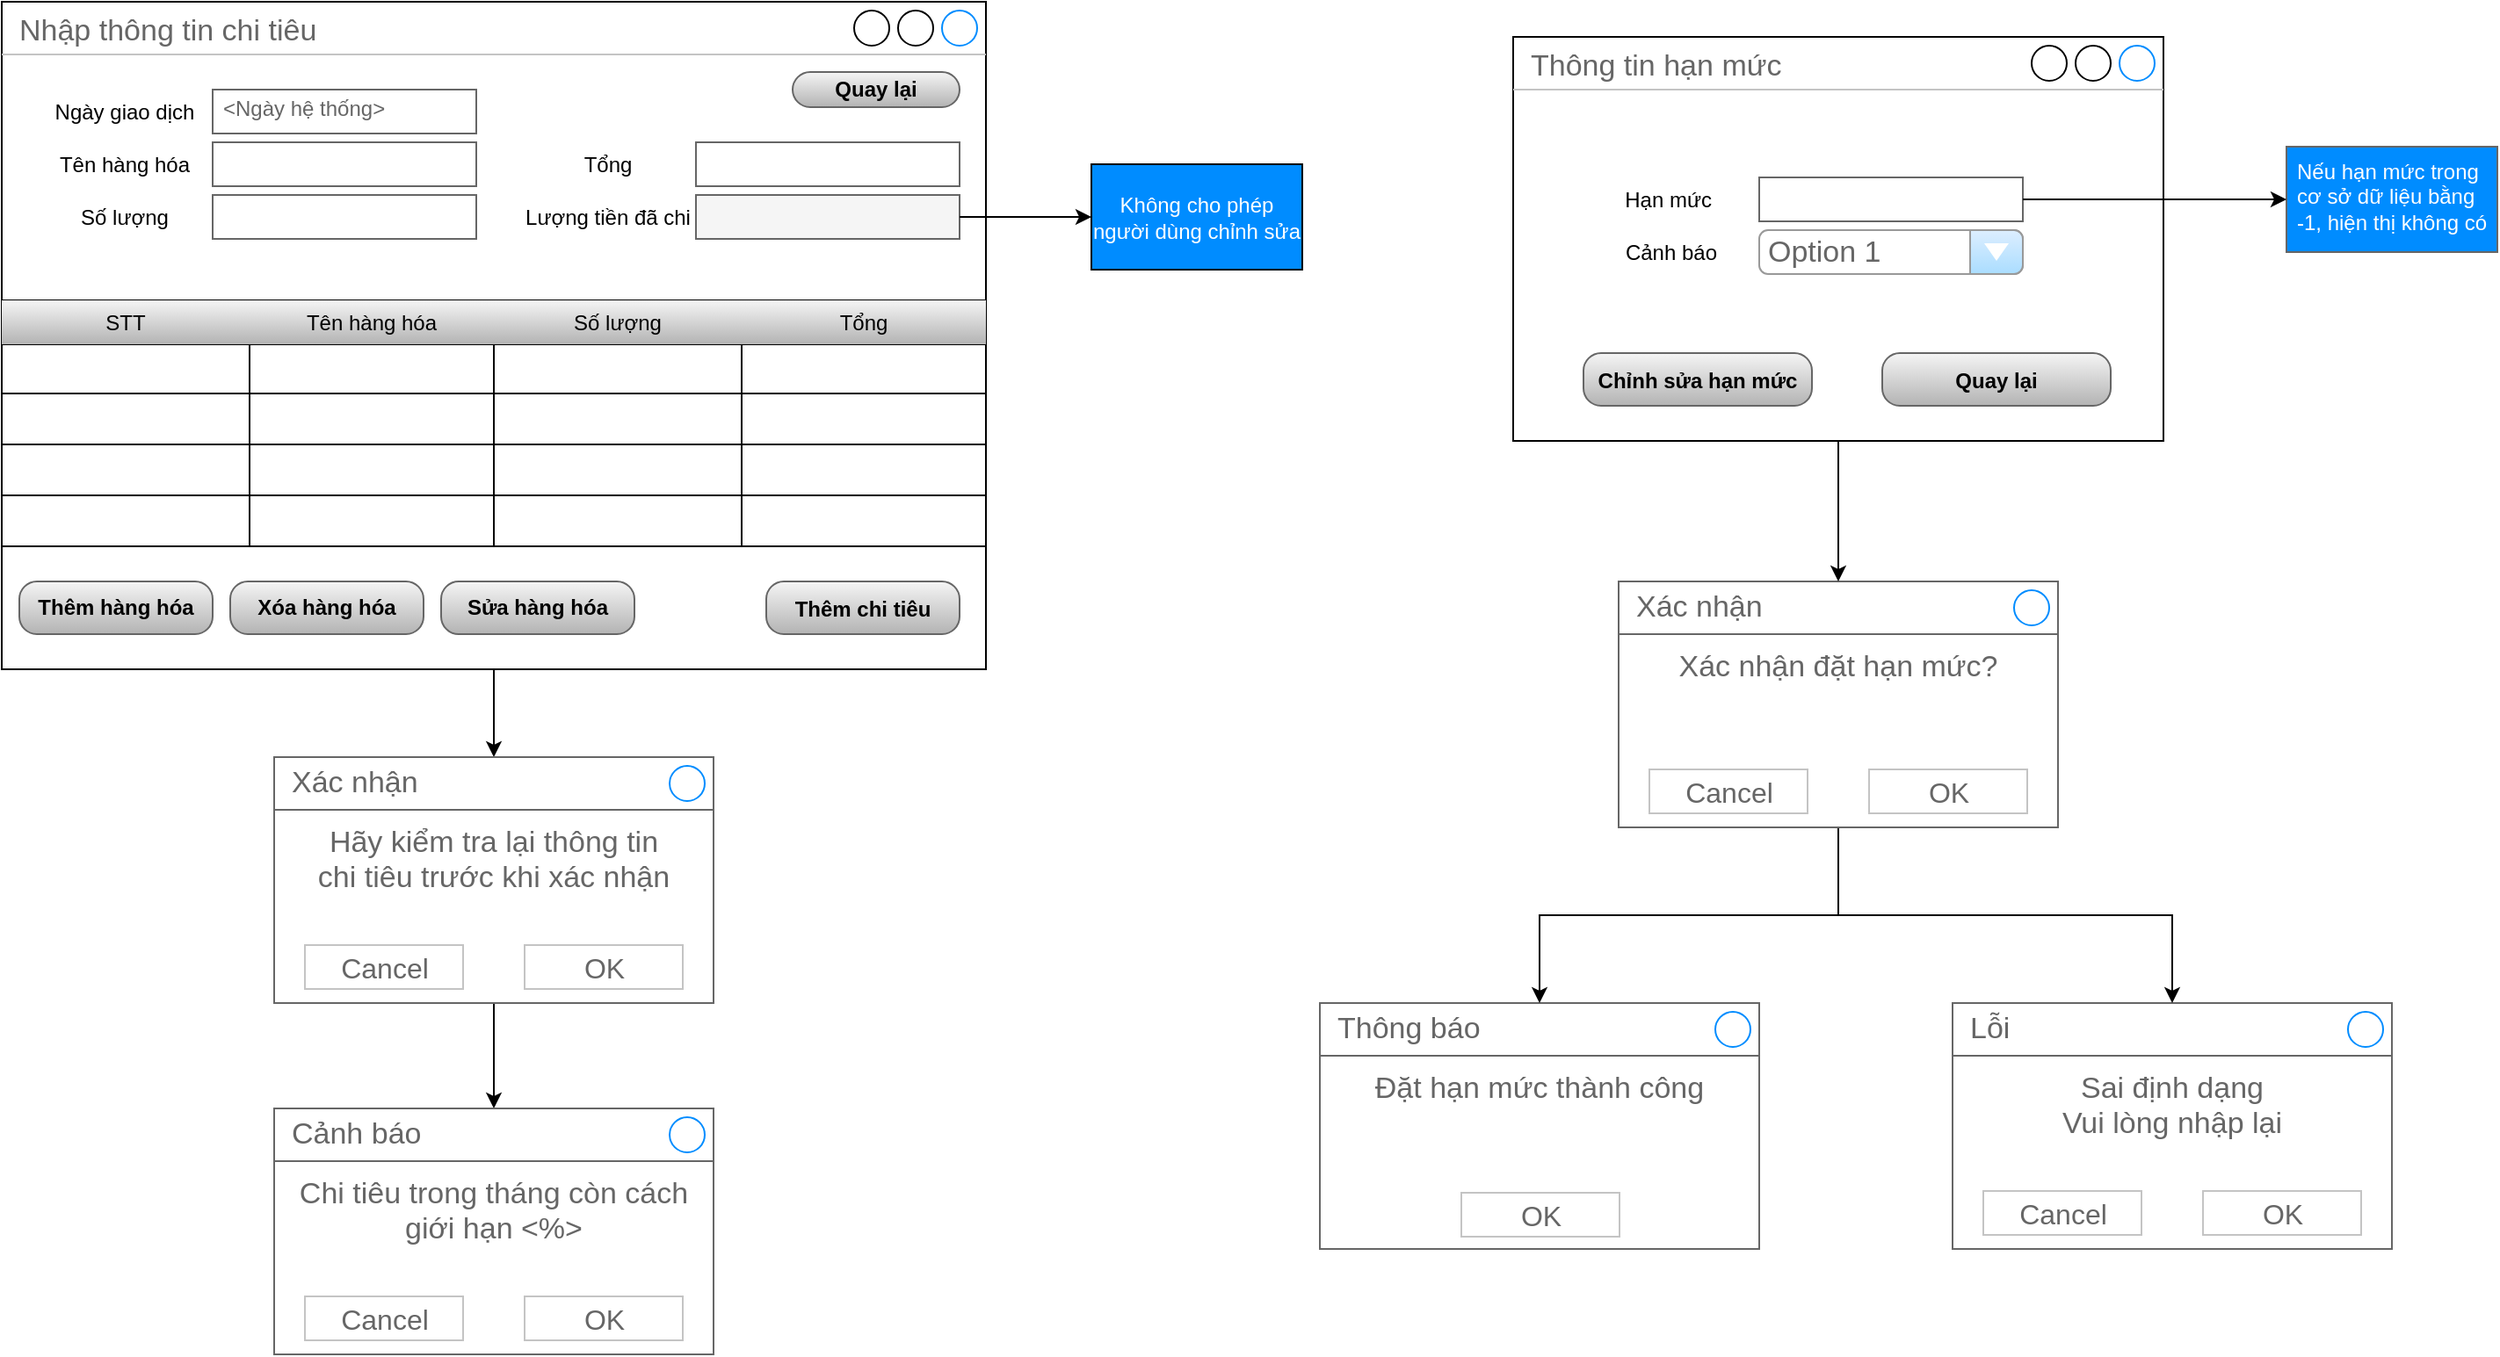 <mxfile version="14.7.3" type="github">
  <diagram id="RMA0gpW58A4giQYbhMxl" name="Page-1">
    <mxGraphModel dx="868" dy="450" grid="1" gridSize="10" guides="1" tooltips="1" connect="1" arrows="1" fold="1" page="1" pageScale="1" pageWidth="850" pageHeight="1100" math="0" shadow="0">
      <root>
        <mxCell id="0" />
        <mxCell id="1" parent="0" />
        <mxCell id="KsnyNKV8xD6eK6TbKihS-121" style="edgeStyle=orthogonalEdgeStyle;rounded=0;orthogonalLoop=1;jettySize=auto;html=1;fontSize=12;" parent="1" source="bsy1FFPhVirSa5bNv7_C-1" target="KsnyNKV8xD6eK6TbKihS-117" edge="1">
          <mxGeometry relative="1" as="geometry" />
        </mxCell>
        <mxCell id="fEtWrxZ9Q_CUSQm69vdD-6" style="edgeStyle=orthogonalEdgeStyle;rounded=0;orthogonalLoop=1;jettySize=auto;html=1;" edge="1" parent="1" source="KsnyNKV8xD6eK6TbKihS-116" target="fEtWrxZ9Q_CUSQm69vdD-1">
          <mxGeometry relative="1" as="geometry" />
        </mxCell>
        <mxCell id="KsnyNKV8xD6eK6TbKihS-116" value="Hãy kiểm tra lại thông tin&lt;br&gt;chi tiêu trước khi xác nhận" style="strokeWidth=1;shadow=0;dashed=0;align=center;html=1;shape=mxgraph.mockup.containers.rrect;rSize=0;strokeColor=#666666;fontColor=#666666;fontSize=17;verticalAlign=top;whiteSpace=wrap;fillColor=#ffffff;spacingTop=32;" parent="1" vertex="1">
          <mxGeometry x="245" y="480" width="250" height="140" as="geometry" />
        </mxCell>
        <mxCell id="KsnyNKV8xD6eK6TbKihS-117" value="Xác nhận" style="strokeWidth=1;shadow=0;dashed=0;align=center;html=1;shape=mxgraph.mockup.containers.rrect;rSize=0;fontSize=17;fontColor=#666666;strokeColor=#666666;align=left;spacingLeft=8;fillColor=none;resizeWidth=1;" parent="KsnyNKV8xD6eK6TbKihS-116" vertex="1">
          <mxGeometry width="250" height="30" relative="1" as="geometry" />
        </mxCell>
        <mxCell id="KsnyNKV8xD6eK6TbKihS-118" value="" style="shape=ellipse;strokeColor=#008cff;resizable=0;fillColor=none;html=1;" parent="KsnyNKV8xD6eK6TbKihS-117" vertex="1">
          <mxGeometry x="1" y="0.5" width="20" height="20" relative="1" as="geometry">
            <mxPoint x="-25" y="-10" as="offset" />
          </mxGeometry>
        </mxCell>
        <mxCell id="KsnyNKV8xD6eK6TbKihS-119" value="Cancel" style="strokeWidth=1;shadow=0;dashed=0;align=center;html=1;shape=mxgraph.mockup.containers.rrect;rSize=0;fontSize=16;fontColor=#666666;strokeColor=#c4c4c4;whiteSpace=wrap;fillColor=none;" parent="KsnyNKV8xD6eK6TbKihS-116" vertex="1">
          <mxGeometry x="0.25" y="1" width="90" height="25" relative="1" as="geometry">
            <mxPoint x="-45" y="-33" as="offset" />
          </mxGeometry>
        </mxCell>
        <mxCell id="KsnyNKV8xD6eK6TbKihS-120" value="OK" style="strokeWidth=1;shadow=0;dashed=0;align=center;html=1;shape=mxgraph.mockup.containers.rrect;rSize=0;fontSize=16;fontColor=#666666;strokeColor=#c4c4c4;whiteSpace=wrap;fillColor=none;" parent="KsnyNKV8xD6eK6TbKihS-116" vertex="1">
          <mxGeometry x="0.75" y="1" width="90" height="25" relative="1" as="geometry">
            <mxPoint x="-45" y="-33" as="offset" />
          </mxGeometry>
        </mxCell>
        <mxCell id="KsnyNKV8xD6eK6TbKihS-128" value="&lt;span style=&quot;font-weight: normal&quot;&gt;Không cho phép người dùng chỉnh sửa&lt;/span&gt;" style="whiteSpace=wrap;html=1;shadow=0;dashed=0;fontStyle=1;strokeWidth=1;fillColor=#008CFF;fontColor=#FFFFFF;" parent="1" vertex="1">
          <mxGeometry x="710" y="142.5" width="120" height="60" as="geometry" />
        </mxCell>
        <mxCell id="KsnyNKV8xD6eK6TbKihS-130" value="" style="group" parent="1" vertex="1" connectable="0">
          <mxGeometry x="90" y="50" width="560" height="380" as="geometry" />
        </mxCell>
        <mxCell id="bsy1FFPhVirSa5bNv7_C-1" value="Nhập thông tin chi tiêu" style="strokeWidth=1;shadow=0;dashed=0;align=center;html=1;shape=mxgraph.mockup.containers.window;align=left;verticalAlign=top;spacingLeft=8;strokeColor2=#008cff;strokeColor3=#c4c4c4;fontColor=#666666;mainText=;fontSize=17;labelBackgroundColor=none;" parent="KsnyNKV8xD6eK6TbKihS-130" vertex="1">
          <mxGeometry width="560" height="380" as="geometry" />
        </mxCell>
        <mxCell id="bsy1FFPhVirSa5bNv7_C-2" value="Ngày giao dịch" style="text;html=1;strokeColor=none;fillColor=none;align=center;verticalAlign=middle;whiteSpace=wrap;rounded=0;" parent="KsnyNKV8xD6eK6TbKihS-130" vertex="1">
          <mxGeometry x="20" y="50" width="100" height="25" as="geometry" />
        </mxCell>
        <mxCell id="bsy1FFPhVirSa5bNv7_C-3" value="&amp;lt;Ngày hệ thống&amp;gt;" style="strokeWidth=1;shadow=0;dashed=0;align=center;html=1;shape=mxgraph.mockup.text.textBox;fontColor=#666666;align=left;fontSize=12;spacingLeft=4;spacingTop=-3;strokeColor=#666666;mainText=" parent="KsnyNKV8xD6eK6TbKihS-130" vertex="1">
          <mxGeometry x="120" y="50" width="150" height="25" as="geometry" />
        </mxCell>
        <mxCell id="KsnyNKV8xD6eK6TbKihS-67" value="" style="shape=table;html=1;whiteSpace=wrap;startSize=0;container=1;collapsible=0;childLayout=tableLayout;" parent="KsnyNKV8xD6eK6TbKihS-130" vertex="1">
          <mxGeometry y="170" width="560" height="140" as="geometry" />
        </mxCell>
        <mxCell id="KsnyNKV8xD6eK6TbKihS-68" value="" style="shape=partialRectangle;html=1;whiteSpace=wrap;collapsible=0;dropTarget=0;pointerEvents=0;fillColor=none;top=0;left=0;bottom=0;right=0;points=[[0,0.5],[1,0.5]];portConstraint=eastwest;" parent="KsnyNKV8xD6eK6TbKihS-67" vertex="1">
          <mxGeometry width="560" height="25" as="geometry" />
        </mxCell>
        <mxCell id="KsnyNKV8xD6eK6TbKihS-69" value="STT" style="shape=partialRectangle;html=1;whiteSpace=wrap;connectable=0;overflow=hidden;fillColor=#f5f5f5;top=0;left=0;bottom=0;right=0;strokeColor=#666666;gradientDirection=south;gradientColor=#b3b3b3;" parent="KsnyNKV8xD6eK6TbKihS-68" vertex="1">
          <mxGeometry width="141" height="25" as="geometry" />
        </mxCell>
        <mxCell id="KsnyNKV8xD6eK6TbKihS-70" value="Tên hàng hóa" style="shape=partialRectangle;html=1;whiteSpace=wrap;connectable=0;overflow=hidden;fillColor=#f5f5f5;top=0;left=0;bottom=0;right=0;strokeColor=#666666;gradientDirection=south;gradientColor=#b3b3b3;" parent="KsnyNKV8xD6eK6TbKihS-68" vertex="1">
          <mxGeometry x="141" width="139" height="25" as="geometry" />
        </mxCell>
        <mxCell id="KsnyNKV8xD6eK6TbKihS-71" value="Số lượng" style="shape=partialRectangle;html=1;whiteSpace=wrap;connectable=0;overflow=hidden;fillColor=#f5f5f5;top=0;left=0;bottom=0;right=0;strokeColor=#666666;gradientDirection=south;gradientColor=#b3b3b3;" parent="KsnyNKV8xD6eK6TbKihS-68" vertex="1">
          <mxGeometry x="280" width="141" height="25" as="geometry" />
        </mxCell>
        <mxCell id="KsnyNKV8xD6eK6TbKihS-72" value="Tổng" style="shape=partialRectangle;html=1;whiteSpace=wrap;connectable=0;overflow=hidden;fillColor=#f5f5f5;top=0;left=0;bottom=0;right=0;strokeColor=#666666;gradientDirection=south;gradientColor=#b3b3b3;" parent="KsnyNKV8xD6eK6TbKihS-68" vertex="1">
          <mxGeometry x="421" width="139" height="25" as="geometry" />
        </mxCell>
        <mxCell id="KsnyNKV8xD6eK6TbKihS-73" value="" style="shape=partialRectangle;html=1;whiteSpace=wrap;collapsible=0;dropTarget=0;pointerEvents=0;fillColor=none;top=0;left=0;bottom=0;right=0;points=[[0,0.5],[1,0.5]];portConstraint=eastwest;" parent="KsnyNKV8xD6eK6TbKihS-67" vertex="1">
          <mxGeometry y="25" width="560" height="28" as="geometry" />
        </mxCell>
        <mxCell id="KsnyNKV8xD6eK6TbKihS-74" value="" style="shape=partialRectangle;html=1;whiteSpace=wrap;connectable=0;overflow=hidden;fillColor=none;top=0;left=0;bottom=0;right=0;" parent="KsnyNKV8xD6eK6TbKihS-73" vertex="1">
          <mxGeometry width="141" height="28" as="geometry" />
        </mxCell>
        <mxCell id="KsnyNKV8xD6eK6TbKihS-75" value="" style="shape=partialRectangle;html=1;whiteSpace=wrap;connectable=0;overflow=hidden;fillColor=none;top=0;left=0;bottom=0;right=0;" parent="KsnyNKV8xD6eK6TbKihS-73" vertex="1">
          <mxGeometry x="141" width="139" height="28" as="geometry" />
        </mxCell>
        <mxCell id="KsnyNKV8xD6eK6TbKihS-76" value="" style="shape=partialRectangle;html=1;whiteSpace=wrap;connectable=0;overflow=hidden;fillColor=none;top=0;left=0;bottom=0;right=0;" parent="KsnyNKV8xD6eK6TbKihS-73" vertex="1">
          <mxGeometry x="280" width="141" height="28" as="geometry" />
        </mxCell>
        <mxCell id="KsnyNKV8xD6eK6TbKihS-77" value="" style="shape=partialRectangle;html=1;whiteSpace=wrap;connectable=0;overflow=hidden;fillColor=none;top=0;left=0;bottom=0;right=0;" parent="KsnyNKV8xD6eK6TbKihS-73" vertex="1">
          <mxGeometry x="421" width="139" height="28" as="geometry" />
        </mxCell>
        <mxCell id="KsnyNKV8xD6eK6TbKihS-78" value="" style="shape=partialRectangle;html=1;whiteSpace=wrap;collapsible=0;dropTarget=0;pointerEvents=0;fillColor=none;top=0;left=0;bottom=0;right=0;points=[[0,0.5],[1,0.5]];portConstraint=eastwest;" parent="KsnyNKV8xD6eK6TbKihS-67" vertex="1">
          <mxGeometry y="53" width="560" height="29" as="geometry" />
        </mxCell>
        <mxCell id="KsnyNKV8xD6eK6TbKihS-79" value="" style="shape=partialRectangle;html=1;whiteSpace=wrap;connectable=0;overflow=hidden;fillColor=none;top=0;left=0;bottom=0;right=0;" parent="KsnyNKV8xD6eK6TbKihS-78" vertex="1">
          <mxGeometry width="141" height="29" as="geometry" />
        </mxCell>
        <mxCell id="KsnyNKV8xD6eK6TbKihS-80" value="" style="shape=partialRectangle;html=1;whiteSpace=wrap;connectable=0;overflow=hidden;fillColor=none;top=0;left=0;bottom=0;right=0;" parent="KsnyNKV8xD6eK6TbKihS-78" vertex="1">
          <mxGeometry x="141" width="139" height="29" as="geometry" />
        </mxCell>
        <mxCell id="KsnyNKV8xD6eK6TbKihS-81" value="" style="shape=partialRectangle;html=1;whiteSpace=wrap;connectable=0;overflow=hidden;fillColor=none;top=0;left=0;bottom=0;right=0;" parent="KsnyNKV8xD6eK6TbKihS-78" vertex="1">
          <mxGeometry x="280" width="141" height="29" as="geometry" />
        </mxCell>
        <mxCell id="KsnyNKV8xD6eK6TbKihS-82" value="" style="shape=partialRectangle;html=1;whiteSpace=wrap;connectable=0;overflow=hidden;fillColor=none;top=0;left=0;bottom=0;right=0;" parent="KsnyNKV8xD6eK6TbKihS-78" vertex="1">
          <mxGeometry x="421" width="139" height="29" as="geometry" />
        </mxCell>
        <mxCell id="KsnyNKV8xD6eK6TbKihS-83" value="" style="shape=partialRectangle;html=1;whiteSpace=wrap;collapsible=0;dropTarget=0;pointerEvents=0;fillColor=none;top=0;left=0;bottom=0;right=0;points=[[0,0.5],[1,0.5]];portConstraint=eastwest;" parent="KsnyNKV8xD6eK6TbKihS-67" vertex="1">
          <mxGeometry y="82" width="560" height="29" as="geometry" />
        </mxCell>
        <mxCell id="KsnyNKV8xD6eK6TbKihS-84" value="" style="shape=partialRectangle;html=1;whiteSpace=wrap;connectable=0;overflow=hidden;fillColor=none;top=0;left=0;bottom=0;right=0;" parent="KsnyNKV8xD6eK6TbKihS-83" vertex="1">
          <mxGeometry width="141" height="29" as="geometry" />
        </mxCell>
        <mxCell id="KsnyNKV8xD6eK6TbKihS-85" value="" style="shape=partialRectangle;html=1;whiteSpace=wrap;connectable=0;overflow=hidden;fillColor=none;top=0;left=0;bottom=0;right=0;" parent="KsnyNKV8xD6eK6TbKihS-83" vertex="1">
          <mxGeometry x="141" width="139" height="29" as="geometry" />
        </mxCell>
        <mxCell id="KsnyNKV8xD6eK6TbKihS-86" value="" style="shape=partialRectangle;html=1;whiteSpace=wrap;connectable=0;overflow=hidden;fillColor=none;top=0;left=0;bottom=0;right=0;" parent="KsnyNKV8xD6eK6TbKihS-83" vertex="1">
          <mxGeometry x="280" width="141" height="29" as="geometry" />
        </mxCell>
        <mxCell id="KsnyNKV8xD6eK6TbKihS-87" value="" style="shape=partialRectangle;html=1;whiteSpace=wrap;connectable=0;overflow=hidden;fillColor=none;top=0;left=0;bottom=0;right=0;" parent="KsnyNKV8xD6eK6TbKihS-83" vertex="1">
          <mxGeometry x="421" width="139" height="29" as="geometry" />
        </mxCell>
        <mxCell id="KsnyNKV8xD6eK6TbKihS-88" value="" style="shape=partialRectangle;html=1;whiteSpace=wrap;collapsible=0;dropTarget=0;pointerEvents=0;fillColor=none;top=0;left=0;bottom=0;right=0;points=[[0,0.5],[1,0.5]];portConstraint=eastwest;" parent="KsnyNKV8xD6eK6TbKihS-67" vertex="1">
          <mxGeometry y="111" width="560" height="29" as="geometry" />
        </mxCell>
        <mxCell id="KsnyNKV8xD6eK6TbKihS-89" value="" style="shape=partialRectangle;html=1;whiteSpace=wrap;connectable=0;overflow=hidden;fillColor=none;top=0;left=0;bottom=0;right=0;" parent="KsnyNKV8xD6eK6TbKihS-88" vertex="1">
          <mxGeometry width="141" height="29" as="geometry" />
        </mxCell>
        <mxCell id="KsnyNKV8xD6eK6TbKihS-90" value="" style="shape=partialRectangle;html=1;whiteSpace=wrap;connectable=0;overflow=hidden;fillColor=none;top=0;left=0;bottom=0;right=0;" parent="KsnyNKV8xD6eK6TbKihS-88" vertex="1">
          <mxGeometry x="141" width="139" height="29" as="geometry" />
        </mxCell>
        <mxCell id="KsnyNKV8xD6eK6TbKihS-91" value="" style="shape=partialRectangle;html=1;whiteSpace=wrap;connectable=0;overflow=hidden;fillColor=none;top=0;left=0;bottom=0;right=0;" parent="KsnyNKV8xD6eK6TbKihS-88" vertex="1">
          <mxGeometry x="280" width="141" height="29" as="geometry" />
        </mxCell>
        <mxCell id="KsnyNKV8xD6eK6TbKihS-92" value="" style="shape=partialRectangle;html=1;whiteSpace=wrap;connectable=0;overflow=hidden;fillColor=none;top=0;left=0;bottom=0;right=0;" parent="KsnyNKV8xD6eK6TbKihS-88" vertex="1">
          <mxGeometry x="421" width="139" height="29" as="geometry" />
        </mxCell>
        <mxCell id="KsnyNKV8xD6eK6TbKihS-100" value="Tên hàng hóa" style="text;html=1;strokeColor=none;fillColor=none;align=center;verticalAlign=middle;whiteSpace=wrap;rounded=0;" parent="KsnyNKV8xD6eK6TbKihS-130" vertex="1">
          <mxGeometry x="20" y="80" width="100" height="25" as="geometry" />
        </mxCell>
        <mxCell id="KsnyNKV8xD6eK6TbKihS-101" value="" style="strokeWidth=1;shadow=0;dashed=0;align=center;html=1;shape=mxgraph.mockup.text.textBox;fontColor=#666666;align=left;fontSize=12;spacingLeft=4;spacingTop=-3;strokeColor=#666666;mainText=" parent="KsnyNKV8xD6eK6TbKihS-130" vertex="1">
          <mxGeometry x="120" y="80" width="150" height="25" as="geometry" />
        </mxCell>
        <mxCell id="KsnyNKV8xD6eK6TbKihS-102" value="Tổng" style="text;html=1;strokeColor=none;fillColor=none;align=center;verticalAlign=middle;whiteSpace=wrap;rounded=0;" parent="KsnyNKV8xD6eK6TbKihS-130" vertex="1">
          <mxGeometry x="295" y="80" width="100" height="25" as="geometry" />
        </mxCell>
        <mxCell id="KsnyNKV8xD6eK6TbKihS-103" value="" style="strokeWidth=1;shadow=0;dashed=0;align=center;html=1;shape=mxgraph.mockup.text.textBox;fontColor=#666666;align=left;fontSize=12;spacingLeft=4;spacingTop=-3;strokeColor=#666666;mainText=" parent="KsnyNKV8xD6eK6TbKihS-130" vertex="1">
          <mxGeometry x="395" y="80" width="150" height="25" as="geometry" />
        </mxCell>
        <mxCell id="KsnyNKV8xD6eK6TbKihS-104" value="Số lượng" style="text;html=1;strokeColor=none;fillColor=none;align=center;verticalAlign=middle;whiteSpace=wrap;rounded=0;" parent="KsnyNKV8xD6eK6TbKihS-130" vertex="1">
          <mxGeometry x="20" y="110" width="100" height="25" as="geometry" />
        </mxCell>
        <mxCell id="KsnyNKV8xD6eK6TbKihS-105" value="" style="strokeWidth=1;shadow=0;dashed=0;align=center;html=1;shape=mxgraph.mockup.text.textBox;fontColor=#666666;align=left;fontSize=12;spacingLeft=4;spacingTop=-3;strokeColor=#666666;mainText=" parent="KsnyNKV8xD6eK6TbKihS-130" vertex="1">
          <mxGeometry x="120" y="110" width="150" height="25" as="geometry" />
        </mxCell>
        <mxCell id="KsnyNKV8xD6eK6TbKihS-107" value="Lượng tiền đã chi" style="text;html=1;strokeColor=none;fillColor=none;align=center;verticalAlign=middle;whiteSpace=wrap;rounded=0;" parent="KsnyNKV8xD6eK6TbKihS-130" vertex="1">
          <mxGeometry x="295" y="110" width="100" height="25" as="geometry" />
        </mxCell>
        <mxCell id="KsnyNKV8xD6eK6TbKihS-108" value="" style="strokeWidth=1;shadow=0;dashed=0;align=center;html=1;shape=mxgraph.mockup.text.textBox;fontColor=#333333;align=left;fontSize=12;spacingLeft=4;spacingTop=-3;strokeColor=#666666;mainText=;fillColor=#f5f5f5;" parent="KsnyNKV8xD6eK6TbKihS-130" vertex="1">
          <mxGeometry x="395" y="110" width="150" height="25" as="geometry" />
        </mxCell>
        <mxCell id="KsnyNKV8xD6eK6TbKihS-109" value="Thêm hàng hóa" style="strokeWidth=1;shadow=0;dashed=0;align=center;html=1;shape=mxgraph.mockup.buttons.button;strokeColor=#666666;mainText=;buttonStyle=round;fontSize=12;fontStyle=1;fillColor=#f5f5f5;whiteSpace=wrap;gradientColor=#b3b3b3;" parent="KsnyNKV8xD6eK6TbKihS-130" vertex="1">
          <mxGeometry x="10" y="330" width="110" height="30" as="geometry" />
        </mxCell>
        <mxCell id="KsnyNKV8xD6eK6TbKihS-113" value="Xóa hàng hóa" style="strokeWidth=1;shadow=0;dashed=0;align=center;html=1;shape=mxgraph.mockup.buttons.button;strokeColor=#666666;mainText=;buttonStyle=round;fontSize=12;fontStyle=1;fillColor=#f5f5f5;whiteSpace=wrap;gradientColor=#b3b3b3;" parent="KsnyNKV8xD6eK6TbKihS-130" vertex="1">
          <mxGeometry x="130" y="330" width="110" height="30" as="geometry" />
        </mxCell>
        <mxCell id="KsnyNKV8xD6eK6TbKihS-114" value="Sửa hàng hóa" style="strokeWidth=1;shadow=0;dashed=0;align=center;html=1;shape=mxgraph.mockup.buttons.button;strokeColor=#666666;mainText=;buttonStyle=round;fontSize=12;fontStyle=1;fillColor=#f5f5f5;whiteSpace=wrap;gradientColor=#b3b3b3;" parent="KsnyNKV8xD6eK6TbKihS-130" vertex="1">
          <mxGeometry x="250" y="330" width="110" height="30" as="geometry" />
        </mxCell>
        <mxCell id="KsnyNKV8xD6eK6TbKihS-115" value="Thêm chi tiêu" style="strokeWidth=1;shadow=0;dashed=0;align=center;shape=mxgraph.mockup.buttons.button;strokeColor=#666666;mainText=;buttonStyle=round;fontSize=12;fontStyle=1;fillColor=#f5f5f5;gradientColor=#b3b3b3;" parent="KsnyNKV8xD6eK6TbKihS-130" vertex="1">
          <mxGeometry x="435" y="330" width="110" height="30" as="geometry" />
        </mxCell>
        <mxCell id="KsnyNKV8xD6eK6TbKihS-123" value="Quay lại" style="strokeWidth=1;shadow=0;dashed=0;align=center;html=1;shape=mxgraph.mockup.buttons.button;strokeColor=#666666;mainText=;buttonStyle=round;fontSize=12;fontStyle=1;fillColor=#f5f5f5;whiteSpace=wrap;gradientColor=#b3b3b3;" parent="KsnyNKV8xD6eK6TbKihS-130" vertex="1">
          <mxGeometry x="450" y="40" width="95" height="20" as="geometry" />
        </mxCell>
        <mxCell id="KsnyNKV8xD6eK6TbKihS-131" value="" style="group" parent="1" vertex="1" connectable="0">
          <mxGeometry x="950" y="70" width="370" height="230" as="geometry" />
        </mxCell>
        <mxCell id="KsnyNKV8xD6eK6TbKihS-132" value="Thông tin hạn mức" style="strokeWidth=1;shadow=0;dashed=0;align=center;html=1;shape=mxgraph.mockup.containers.window;align=left;verticalAlign=top;spacingLeft=8;strokeColor2=#008cff;strokeColor3=#c4c4c4;fontColor=#666666;mainText=;fontSize=17;labelBackgroundColor=none;" parent="KsnyNKV8xD6eK6TbKihS-131" vertex="1">
          <mxGeometry width="370.0" height="230" as="geometry" />
        </mxCell>
        <mxCell id="KsnyNKV8xD6eK6TbKihS-174" value="Hạn mức&amp;nbsp;" style="text;html=1;strokeColor=none;fillColor=none;align=center;verticalAlign=middle;whiteSpace=wrap;rounded=0;" parent="KsnyNKV8xD6eK6TbKihS-131" vertex="1">
          <mxGeometry x="40" y="80" width="100" height="25" as="geometry" />
        </mxCell>
        <mxCell id="KsnyNKV8xD6eK6TbKihS-175" value="" style="strokeWidth=1;shadow=0;dashed=0;align=center;html=1;shape=mxgraph.mockup.text.textBox;fontColor=#666666;align=left;fontSize=12;spacingLeft=4;spacingTop=-3;strokeColor=#666666;mainText=" parent="KsnyNKV8xD6eK6TbKihS-131" vertex="1">
          <mxGeometry x="140" y="80" width="150" height="25" as="geometry" />
        </mxCell>
        <mxCell id="KsnyNKV8xD6eK6TbKihS-178" value="Quay lại" style="strokeWidth=1;shadow=0;dashed=0;align=center;shape=mxgraph.mockup.buttons.button;strokeColor=#666666;mainText=;buttonStyle=round;fontSize=12;fontStyle=1;fillColor=#f5f5f5;gradientColor=#b3b3b3;" parent="KsnyNKV8xD6eK6TbKihS-131" vertex="1">
          <mxGeometry x="210" y="180" width="130" height="30" as="geometry" />
        </mxCell>
        <mxCell id="KsnyNKV8xD6eK6TbKihS-179" value="Chỉnh sửa hạn mức" style="strokeWidth=1;shadow=0;dashed=0;align=center;shape=mxgraph.mockup.buttons.button;strokeColor=#666666;mainText=;buttonStyle=round;fontSize=12;fontStyle=1;fillColor=#f5f5f5;gradientColor=#b3b3b3;" parent="KsnyNKV8xD6eK6TbKihS-131" vertex="1">
          <mxGeometry x="40" y="180" width="130" height="30" as="geometry" />
        </mxCell>
        <mxCell id="fEtWrxZ9Q_CUSQm69vdD-7" value="Cảnh báo" style="text;html=1;strokeColor=none;fillColor=none;align=center;verticalAlign=middle;whiteSpace=wrap;rounded=0;" vertex="1" parent="KsnyNKV8xD6eK6TbKihS-131">
          <mxGeometry x="40" y="110" width="100" height="25" as="geometry" />
        </mxCell>
        <mxCell id="fEtWrxZ9Q_CUSQm69vdD-9" value="Option 1" style="strokeWidth=1;shadow=0;dashed=0;align=center;html=1;shape=mxgraph.mockup.forms.comboBox;strokeColor=#999999;fillColor=#ddeeff;align=left;fillColor2=#aaddff;mainText=;fontColor=#666666;fontSize=17;spacingLeft=3;" vertex="1" parent="KsnyNKV8xD6eK6TbKihS-131">
          <mxGeometry x="140" y="110" width="150" height="25" as="geometry" />
        </mxCell>
        <mxCell id="KsnyNKV8xD6eK6TbKihS-176" value="Nếu hạn mức trong cơ sở dữ liệu bằng -1, hiện thị không có" style="whiteSpace=wrap;html=1;shadow=0;dashed=0;align=left;strokeColor=#666666;strokeWidth=1;spacingTop=-3;spacingLeft=4;fillColor=#008CFF;fontColor=#FFFFFF;" parent="1" vertex="1">
          <mxGeometry x="1390" y="132.5" width="120" height="60" as="geometry" />
        </mxCell>
        <mxCell id="KsnyNKV8xD6eK6TbKihS-177" value="" style="edgeStyle=orthogonalEdgeStyle;rounded=0;orthogonalLoop=1;jettySize=auto;html=1;fontSize=12;fontColor=#FFFFFF;" parent="1" source="KsnyNKV8xD6eK6TbKihS-175" target="KsnyNKV8xD6eK6TbKihS-176" edge="1">
          <mxGeometry relative="1" as="geometry" />
        </mxCell>
        <mxCell id="KsnyNKV8xD6eK6TbKihS-180" value="Đặt hạn mức thành công" style="strokeWidth=1;shadow=0;dashed=0;align=center;html=1;shape=mxgraph.mockup.containers.rrect;rSize=0;strokeColor=#666666;fontColor=#666666;fontSize=17;verticalAlign=top;whiteSpace=wrap;fillColor=#ffffff;spacingTop=32;" parent="1" vertex="1">
          <mxGeometry x="840" y="620" width="250" height="140" as="geometry" />
        </mxCell>
        <mxCell id="KsnyNKV8xD6eK6TbKihS-181" value="Thông báo" style="strokeWidth=1;shadow=0;dashed=0;align=center;html=1;shape=mxgraph.mockup.containers.rrect;rSize=0;fontSize=17;fontColor=#666666;strokeColor=#666666;align=left;spacingLeft=8;fillColor=none;resizeWidth=1;" parent="KsnyNKV8xD6eK6TbKihS-180" vertex="1">
          <mxGeometry width="250" height="30" relative="1" as="geometry" />
        </mxCell>
        <mxCell id="KsnyNKV8xD6eK6TbKihS-182" value="" style="shape=ellipse;strokeColor=#008cff;resizable=0;fillColor=none;html=1;" parent="KsnyNKV8xD6eK6TbKihS-181" vertex="1">
          <mxGeometry x="1" y="0.5" width="20" height="20" relative="1" as="geometry">
            <mxPoint x="-25" y="-10" as="offset" />
          </mxGeometry>
        </mxCell>
        <mxCell id="KsnyNKV8xD6eK6TbKihS-184" value="OK" style="strokeWidth=1;shadow=0;dashed=0;align=center;html=1;shape=mxgraph.mockup.containers.rrect;rSize=0;fontSize=16;fontColor=#666666;strokeColor=#c4c4c4;whiteSpace=wrap;fillColor=none;" parent="KsnyNKV8xD6eK6TbKihS-180" vertex="1">
          <mxGeometry x="0.75" y="1" width="90" height="25" relative="1" as="geometry">
            <mxPoint x="-107" y="-32" as="offset" />
          </mxGeometry>
        </mxCell>
        <mxCell id="KsnyNKV8xD6eK6TbKihS-190" value="Sai định dạng&lt;br&gt;Vui lòng nhập lại" style="strokeWidth=1;shadow=0;dashed=0;align=center;html=1;shape=mxgraph.mockup.containers.rrect;rSize=0;strokeColor=#666666;fontColor=#666666;fontSize=17;verticalAlign=top;whiteSpace=wrap;fillColor=#ffffff;spacingTop=32;" parent="1" vertex="1">
          <mxGeometry x="1200" y="620" width="250" height="140" as="geometry" />
        </mxCell>
        <mxCell id="KsnyNKV8xD6eK6TbKihS-191" value="Lỗi" style="strokeWidth=1;shadow=0;dashed=0;align=center;html=1;shape=mxgraph.mockup.containers.rrect;rSize=0;fontSize=17;fontColor=#666666;strokeColor=#666666;align=left;spacingLeft=8;fillColor=none;resizeWidth=1;" parent="KsnyNKV8xD6eK6TbKihS-190" vertex="1">
          <mxGeometry width="250" height="30" relative="1" as="geometry" />
        </mxCell>
        <mxCell id="KsnyNKV8xD6eK6TbKihS-192" value="" style="shape=ellipse;strokeColor=#008cff;resizable=0;fillColor=none;html=1;" parent="KsnyNKV8xD6eK6TbKihS-191" vertex="1">
          <mxGeometry x="1" y="0.5" width="20" height="20" relative="1" as="geometry">
            <mxPoint x="-25" y="-10" as="offset" />
          </mxGeometry>
        </mxCell>
        <mxCell id="KsnyNKV8xD6eK6TbKihS-193" value="Cancel" style="strokeWidth=1;shadow=0;dashed=0;align=center;html=1;shape=mxgraph.mockup.containers.rrect;rSize=0;fontSize=16;fontColor=#666666;strokeColor=#c4c4c4;whiteSpace=wrap;fillColor=none;" parent="KsnyNKV8xD6eK6TbKihS-190" vertex="1">
          <mxGeometry x="0.25" y="1" width="90" height="25" relative="1" as="geometry">
            <mxPoint x="-45" y="-33" as="offset" />
          </mxGeometry>
        </mxCell>
        <mxCell id="KsnyNKV8xD6eK6TbKihS-194" value="OK" style="strokeWidth=1;shadow=0;dashed=0;align=center;html=1;shape=mxgraph.mockup.containers.rrect;rSize=0;fontSize=16;fontColor=#666666;strokeColor=#c4c4c4;whiteSpace=wrap;fillColor=none;" parent="KsnyNKV8xD6eK6TbKihS-190" vertex="1">
          <mxGeometry x="0.75" y="1" width="90" height="25" relative="1" as="geometry">
            <mxPoint x="-45" y="-33" as="offset" />
          </mxGeometry>
        </mxCell>
        <mxCell id="KsnyNKV8xD6eK6TbKihS-207" style="edgeStyle=orthogonalEdgeStyle;rounded=0;orthogonalLoop=1;jettySize=auto;html=1;fontSize=12;fontColor=#FFFFFF;" parent="1" source="KsnyNKV8xD6eK6TbKihS-201" target="KsnyNKV8xD6eK6TbKihS-180" edge="1">
          <mxGeometry relative="1" as="geometry" />
        </mxCell>
        <mxCell id="KsnyNKV8xD6eK6TbKihS-208" style="edgeStyle=orthogonalEdgeStyle;rounded=0;orthogonalLoop=1;jettySize=auto;html=1;fontSize=12;fontColor=#FFFFFF;" parent="1" source="KsnyNKV8xD6eK6TbKihS-201" target="KsnyNKV8xD6eK6TbKihS-190" edge="1">
          <mxGeometry relative="1" as="geometry" />
        </mxCell>
        <mxCell id="KsnyNKV8xD6eK6TbKihS-201" value="Xác nhận đặt hạn mức?" style="strokeWidth=1;shadow=0;dashed=0;align=center;html=1;shape=mxgraph.mockup.containers.rrect;rSize=0;strokeColor=#666666;fontColor=#666666;fontSize=17;verticalAlign=top;whiteSpace=wrap;fillColor=#ffffff;spacingTop=32;" parent="1" vertex="1">
          <mxGeometry x="1010" y="380" width="250" height="140" as="geometry" />
        </mxCell>
        <mxCell id="KsnyNKV8xD6eK6TbKihS-202" value="Xác nhận" style="strokeWidth=1;shadow=0;dashed=0;align=center;html=1;shape=mxgraph.mockup.containers.rrect;rSize=0;fontSize=17;fontColor=#666666;strokeColor=#666666;align=left;spacingLeft=8;fillColor=none;resizeWidth=1;" parent="KsnyNKV8xD6eK6TbKihS-201" vertex="1">
          <mxGeometry width="250" height="30" relative="1" as="geometry" />
        </mxCell>
        <mxCell id="KsnyNKV8xD6eK6TbKihS-203" value="" style="shape=ellipse;strokeColor=#008cff;resizable=0;fillColor=none;html=1;" parent="KsnyNKV8xD6eK6TbKihS-202" vertex="1">
          <mxGeometry x="1" y="0.5" width="20" height="20" relative="1" as="geometry">
            <mxPoint x="-25" y="-10" as="offset" />
          </mxGeometry>
        </mxCell>
        <mxCell id="KsnyNKV8xD6eK6TbKihS-204" value="Cancel" style="strokeWidth=1;shadow=0;dashed=0;align=center;html=1;shape=mxgraph.mockup.containers.rrect;rSize=0;fontSize=16;fontColor=#666666;strokeColor=#c4c4c4;whiteSpace=wrap;fillColor=none;" parent="KsnyNKV8xD6eK6TbKihS-201" vertex="1">
          <mxGeometry x="0.25" y="1" width="90" height="25" relative="1" as="geometry">
            <mxPoint x="-45" y="-33" as="offset" />
          </mxGeometry>
        </mxCell>
        <mxCell id="KsnyNKV8xD6eK6TbKihS-205" value="OK" style="strokeWidth=1;shadow=0;dashed=0;align=center;html=1;shape=mxgraph.mockup.containers.rrect;rSize=0;fontSize=16;fontColor=#666666;strokeColor=#c4c4c4;whiteSpace=wrap;fillColor=none;" parent="KsnyNKV8xD6eK6TbKihS-201" vertex="1">
          <mxGeometry x="0.75" y="1" width="90" height="25" relative="1" as="geometry">
            <mxPoint x="-45" y="-33" as="offset" />
          </mxGeometry>
        </mxCell>
        <mxCell id="KsnyNKV8xD6eK6TbKihS-206" style="edgeStyle=orthogonalEdgeStyle;rounded=0;orthogonalLoop=1;jettySize=auto;html=1;fontSize=12;fontColor=#FFFFFF;" parent="1" source="KsnyNKV8xD6eK6TbKihS-132" target="KsnyNKV8xD6eK6TbKihS-202" edge="1">
          <mxGeometry relative="1" as="geometry" />
        </mxCell>
        <mxCell id="KsnyNKV8xD6eK6TbKihS-129" value="" style="edgeStyle=orthogonalEdgeStyle;rounded=0;orthogonalLoop=1;jettySize=auto;html=1;fontSize=12;" parent="1" source="KsnyNKV8xD6eK6TbKihS-108" target="KsnyNKV8xD6eK6TbKihS-128" edge="1">
          <mxGeometry relative="1" as="geometry" />
        </mxCell>
        <mxCell id="fEtWrxZ9Q_CUSQm69vdD-1" value="Chi tiêu trong tháng còn cách&lt;br&gt;giới hạn &amp;lt;%&amp;gt;" style="strokeWidth=1;shadow=0;dashed=0;align=center;html=1;shape=mxgraph.mockup.containers.rrect;rSize=0;strokeColor=#666666;fontColor=#666666;fontSize=17;verticalAlign=top;whiteSpace=wrap;fillColor=#ffffff;spacingTop=32;" vertex="1" parent="1">
          <mxGeometry x="245" y="680" width="250" height="140" as="geometry" />
        </mxCell>
        <mxCell id="fEtWrxZ9Q_CUSQm69vdD-2" value="Cảnh báo" style="strokeWidth=1;shadow=0;dashed=0;align=center;html=1;shape=mxgraph.mockup.containers.rrect;rSize=0;fontSize=17;fontColor=#666666;strokeColor=#666666;align=left;spacingLeft=8;fillColor=none;resizeWidth=1;" vertex="1" parent="fEtWrxZ9Q_CUSQm69vdD-1">
          <mxGeometry width="250" height="30" relative="1" as="geometry" />
        </mxCell>
        <mxCell id="fEtWrxZ9Q_CUSQm69vdD-3" value="" style="shape=ellipse;strokeColor=#008cff;resizable=0;fillColor=none;html=1;" vertex="1" parent="fEtWrxZ9Q_CUSQm69vdD-2">
          <mxGeometry x="1" y="0.5" width="20" height="20" relative="1" as="geometry">
            <mxPoint x="-25" y="-10" as="offset" />
          </mxGeometry>
        </mxCell>
        <mxCell id="fEtWrxZ9Q_CUSQm69vdD-4" value="Cancel" style="strokeWidth=1;shadow=0;dashed=0;align=center;html=1;shape=mxgraph.mockup.containers.rrect;rSize=0;fontSize=16;fontColor=#666666;strokeColor=#c4c4c4;whiteSpace=wrap;fillColor=none;" vertex="1" parent="fEtWrxZ9Q_CUSQm69vdD-1">
          <mxGeometry x="0.25" y="1" width="90" height="25" relative="1" as="geometry">
            <mxPoint x="-45" y="-33" as="offset" />
          </mxGeometry>
        </mxCell>
        <mxCell id="fEtWrxZ9Q_CUSQm69vdD-5" value="OK" style="strokeWidth=1;shadow=0;dashed=0;align=center;html=1;shape=mxgraph.mockup.containers.rrect;rSize=0;fontSize=16;fontColor=#666666;strokeColor=#c4c4c4;whiteSpace=wrap;fillColor=none;" vertex="1" parent="fEtWrxZ9Q_CUSQm69vdD-1">
          <mxGeometry x="0.75" y="1" width="90" height="25" relative="1" as="geometry">
            <mxPoint x="-45" y="-33" as="offset" />
          </mxGeometry>
        </mxCell>
      </root>
    </mxGraphModel>
  </diagram>
</mxfile>
